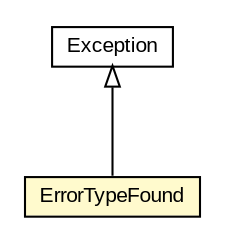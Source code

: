 #!/usr/local/bin/dot
#
# Class diagram 
# Generated by UMLGraph version 5.1 (http://www.umlgraph.org/)
#

digraph G {
	edge [fontname="arial",fontsize=10,labelfontname="arial",labelfontsize=10];
	node [fontname="arial",fontsize=10,shape=plaintext];
	nodesep=0.25;
	ranksep=0.5;
	// com.helger.jcodemodel.meta.ErrorTypeFound
	c14853 [label=<<table title="com.helger.jcodemodel.meta.ErrorTypeFound" border="0" cellborder="1" cellspacing="0" cellpadding="2" port="p" bgcolor="lemonChiffon" href="./ErrorTypeFound.html">
		<tr><td><table border="0" cellspacing="0" cellpadding="1">
<tr><td align="center" balign="center"> ErrorTypeFound </td></tr>
		</table></td></tr>
		</table>>, fontname="arial", fontcolor="black", fontsize=10.0];
	//com.helger.jcodemodel.meta.ErrorTypeFound extends java.lang.Exception
	c14872:p -> c14853:p [dir=back,arrowtail=empty];
	// java.lang.Exception
	c14872 [label=<<table title="java.lang.Exception" border="0" cellborder="1" cellspacing="0" cellpadding="2" port="p" href="http://java.sun.com/j2se/1.4.2/docs/api/java/lang/Exception.html">
		<tr><td><table border="0" cellspacing="0" cellpadding="1">
<tr><td align="center" balign="center"> Exception </td></tr>
		</table></td></tr>
		</table>>, fontname="arial", fontcolor="black", fontsize=10.0];
}


